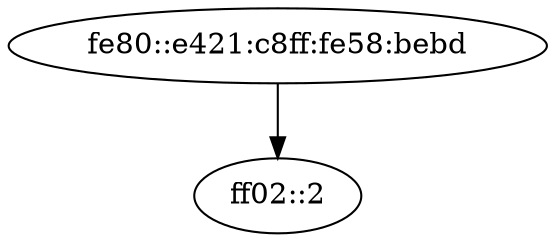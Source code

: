 digraph NWTraffic_update {
  "fe80::e421:c8ff:fe58:bebd" [degree=2, in_degree=0, out_degree=2, activity_score=0.19, total_connections=2];
  "ff02::2" [degree=2, in_degree=2, out_degree=0, activity_score=0.19, total_connections=2];
  "fe80::e421:c8ff:fe58:bebd" -> "ff02::2" [protocol_UNKNOWN=0.00,protocol_TCP=0.00,protocol_UDP=0.00,protocol_ICMP=1.00,timestamp_sin=-0.52,timestamp_cos=-0.85,src_port_type=0.00,dst_port_type=0.00,conn_state_successful=0.00,conn_state_rejected_reset=0.00,conn_state_partial=0.00,conn_state_suspicious=0.00,conn_state_other=1.00,local_orig=1.00,local_resp=0.00,history_length=0.10,orig_bytes=0.00,resp_bytes=0.00,orig_pkts=0.05,resp_pkts=0.00,orig_ip_bytes=0.29,resp_ip_bytes=0.00,service_HTTP=0.00,service_FTP=0.00,service_SSH=0.00,service_DNS=0.00,service_UNKNOWN=1.00  ];
}
